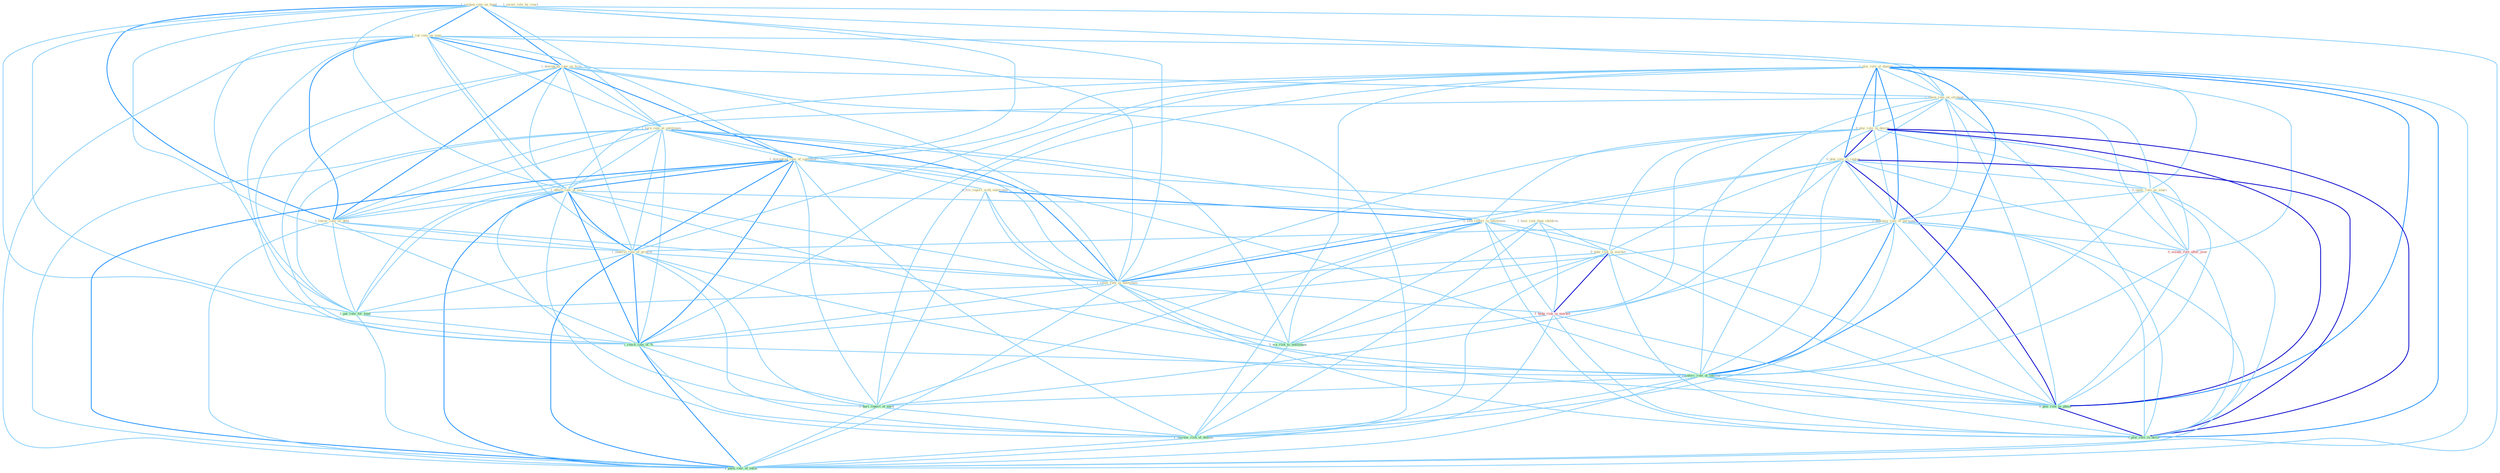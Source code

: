 Graph G{ 
    node
    [shape=polygon,style=filled,width=.5,height=.06,color="#BDFCC9",fixedsize=true,fontsize=4,
    fontcolor="#2f4f4f"];
    {node
    [color="#ffffe0", fontcolor="#8b7d6b"] "1_reckon_rate_on_bond " "1_await_rule_by_court " "1_cut_rate_on_loan " "1_downgrad_rate_on_firm " "1_plai_role_of_dummi " "1_taken_role_on_strategi " "1_turn_rate_at_entitynam " "1_face_risk_than_children " "1_downgrad_rate_of_subsidiari " "0_plai_role_in_design " "0_plai_role_in_region " "0_file_report_with_entitynam " "0_ignor_role_as_sourc " "1_affect_rate_of_issu " "1_lower_rate_on_debt " "0_told_report_in_entitynam " "1_downsiz_role_of_parastat " "1_underst_rate_of_growth " "0_take_risk_in_market " "1_relax_rate_in_entitynam "}
{node [color="#fff0f5", fontcolor="#b22222"] "0_assum_role_after_year " "1_hedg_risk_in_market "}
edge [color="#B0E2FF"];

	"1_reckon_rate_on_bond " -- "1_cut_rate_on_loan " [w="2", color="#1e90ff" , len=0.8];
	"1_reckon_rate_on_bond " -- "1_downgrad_rate_on_firm " [w="2", color="#1e90ff" , len=0.8];
	"1_reckon_rate_on_bond " -- "1_taken_role_on_strategi " [w="1", color="#87cefa" ];
	"1_reckon_rate_on_bond " -- "1_turn_rate_at_entitynam " [w="1", color="#87cefa" ];
	"1_reckon_rate_on_bond " -- "1_downgrad_rate_of_subsidiari " [w="1", color="#87cefa" ];
	"1_reckon_rate_on_bond " -- "1_affect_rate_of_issu " [w="1", color="#87cefa" ];
	"1_reckon_rate_on_bond " -- "1_lower_rate_on_debt " [w="2", color="#1e90ff" , len=0.8];
	"1_reckon_rate_on_bond " -- "1_underst_rate_of_growth " [w="1", color="#87cefa" ];
	"1_reckon_rate_on_bond " -- "1_relax_rate_in_entitynam " [w="1", color="#87cefa" ];
	"1_reckon_rate_on_bond " -- "1_pai_rate_for_fund " [w="1", color="#87cefa" ];
	"1_reckon_rate_on_bond " -- "1_reach_rate_of_% " [w="1", color="#87cefa" ];
	"1_reckon_rate_on_bond " -- "1_push_rate_of_inflat " [w="1", color="#87cefa" ];
	"1_cut_rate_on_loan " -- "1_downgrad_rate_on_firm " [w="2", color="#1e90ff" , len=0.8];
	"1_cut_rate_on_loan " -- "1_taken_role_on_strategi " [w="1", color="#87cefa" ];
	"1_cut_rate_on_loan " -- "1_turn_rate_at_entitynam " [w="1", color="#87cefa" ];
	"1_cut_rate_on_loan " -- "1_downgrad_rate_of_subsidiari " [w="1", color="#87cefa" ];
	"1_cut_rate_on_loan " -- "1_affect_rate_of_issu " [w="1", color="#87cefa" ];
	"1_cut_rate_on_loan " -- "1_lower_rate_on_debt " [w="2", color="#1e90ff" , len=0.8];
	"1_cut_rate_on_loan " -- "1_underst_rate_of_growth " [w="1", color="#87cefa" ];
	"1_cut_rate_on_loan " -- "1_relax_rate_in_entitynam " [w="1", color="#87cefa" ];
	"1_cut_rate_on_loan " -- "1_pai_rate_for_fund " [w="1", color="#87cefa" ];
	"1_cut_rate_on_loan " -- "1_reach_rate_of_% " [w="1", color="#87cefa" ];
	"1_cut_rate_on_loan " -- "1_push_rate_of_inflat " [w="1", color="#87cefa" ];
	"1_downgrad_rate_on_firm " -- "1_taken_role_on_strategi " [w="1", color="#87cefa" ];
	"1_downgrad_rate_on_firm " -- "1_turn_rate_at_entitynam " [w="1", color="#87cefa" ];
	"1_downgrad_rate_on_firm " -- "1_downgrad_rate_of_subsidiari " [w="2", color="#1e90ff" , len=0.8];
	"1_downgrad_rate_on_firm " -- "1_affect_rate_of_issu " [w="1", color="#87cefa" ];
	"1_downgrad_rate_on_firm " -- "1_lower_rate_on_debt " [w="2", color="#1e90ff" , len=0.8];
	"1_downgrad_rate_on_firm " -- "1_underst_rate_of_growth " [w="1", color="#87cefa" ];
	"1_downgrad_rate_on_firm " -- "1_relax_rate_in_entitynam " [w="1", color="#87cefa" ];
	"1_downgrad_rate_on_firm " -- "1_pai_rate_for_fund " [w="1", color="#87cefa" ];
	"1_downgrad_rate_on_firm " -- "1_reach_rate_of_% " [w="1", color="#87cefa" ];
	"1_downgrad_rate_on_firm " -- "1_push_rate_of_inflat " [w="1", color="#87cefa" ];
	"1_plai_role_of_dummi " -- "1_taken_role_on_strategi " [w="1", color="#87cefa" ];
	"1_plai_role_of_dummi " -- "1_downgrad_rate_of_subsidiari " [w="1", color="#87cefa" ];
	"1_plai_role_of_dummi " -- "0_plai_role_in_design " [w="2", color="#1e90ff" , len=0.8];
	"1_plai_role_of_dummi " -- "0_plai_role_in_region " [w="2", color="#1e90ff" , len=0.8];
	"1_plai_role_of_dummi " -- "0_ignor_role_as_sourc " [w="1", color="#87cefa" ];
	"1_plai_role_of_dummi " -- "1_affect_rate_of_issu " [w="1", color="#87cefa" ];
	"1_plai_role_of_dummi " -- "1_downsiz_role_of_parastat " [w="2", color="#1e90ff" , len=0.8];
	"1_plai_role_of_dummi " -- "1_underst_rate_of_growth " [w="1", color="#87cefa" ];
	"1_plai_role_of_dummi " -- "0_assum_role_after_year " [w="1", color="#87cefa" ];
	"1_plai_role_of_dummi " -- "1_reach_rate_of_% " [w="1", color="#87cefa" ];
	"1_plai_role_of_dummi " -- "1_reinforc_role_of_institut " [w="2", color="#1e90ff" , len=0.8];
	"1_plai_role_of_dummi " -- "0_plai_role_in_phase " [w="2", color="#1e90ff" , len=0.8];
	"1_plai_role_of_dummi " -- "1_hurt_report_of_earn " [w="1", color="#87cefa" ];
	"1_plai_role_of_dummi " -- "1_increas_risk_of_default " [w="1", color="#87cefa" ];
	"1_plai_role_of_dummi " -- "0_plai_role_in_decis " [w="2", color="#1e90ff" , len=0.8];
	"1_plai_role_of_dummi " -- "1_push_rate_of_inflat " [w="1", color="#87cefa" ];
	"1_taken_role_on_strategi " -- "0_plai_role_in_design " [w="1", color="#87cefa" ];
	"1_taken_role_on_strategi " -- "0_plai_role_in_region " [w="1", color="#87cefa" ];
	"1_taken_role_on_strategi " -- "0_ignor_role_as_sourc " [w="1", color="#87cefa" ];
	"1_taken_role_on_strategi " -- "1_lower_rate_on_debt " [w="1", color="#87cefa" ];
	"1_taken_role_on_strategi " -- "1_downsiz_role_of_parastat " [w="1", color="#87cefa" ];
	"1_taken_role_on_strategi " -- "0_assum_role_after_year " [w="1", color="#87cefa" ];
	"1_taken_role_on_strategi " -- "1_reinforc_role_of_institut " [w="1", color="#87cefa" ];
	"1_taken_role_on_strategi " -- "0_plai_role_in_phase " [w="1", color="#87cefa" ];
	"1_taken_role_on_strategi " -- "0_plai_role_in_decis " [w="1", color="#87cefa" ];
	"1_turn_rate_at_entitynam " -- "1_downgrad_rate_of_subsidiari " [w="1", color="#87cefa" ];
	"1_turn_rate_at_entitynam " -- "0_file_report_with_entitynam " [w="1", color="#87cefa" ];
	"1_turn_rate_at_entitynam " -- "1_affect_rate_of_issu " [w="1", color="#87cefa" ];
	"1_turn_rate_at_entitynam " -- "1_lower_rate_on_debt " [w="1", color="#87cefa" ];
	"1_turn_rate_at_entitynam " -- "0_told_report_in_entitynam " [w="1", color="#87cefa" ];
	"1_turn_rate_at_entitynam " -- "1_underst_rate_of_growth " [w="1", color="#87cefa" ];
	"1_turn_rate_at_entitynam " -- "1_relax_rate_in_entitynam " [w="2", color="#1e90ff" , len=0.8];
	"1_turn_rate_at_entitynam " -- "1_pai_rate_for_fund " [w="1", color="#87cefa" ];
	"1_turn_rate_at_entitynam " -- "1_reach_rate_of_% " [w="1", color="#87cefa" ];
	"1_turn_rate_at_entitynam " -- "1_wa_risk_to_entitynam " [w="1", color="#87cefa" ];
	"1_turn_rate_at_entitynam " -- "1_push_rate_of_inflat " [w="1", color="#87cefa" ];
	"1_face_risk_than_children " -- "0_take_risk_in_market " [w="1", color="#87cefa" ];
	"1_face_risk_than_children " -- "1_hedg_risk_in_market " [w="1", color="#87cefa" ];
	"1_face_risk_than_children " -- "1_wa_risk_to_entitynam " [w="1", color="#87cefa" ];
	"1_face_risk_than_children " -- "1_increas_risk_of_default " [w="1", color="#87cefa" ];
	"1_downgrad_rate_of_subsidiari " -- "1_affect_rate_of_issu " [w="2", color="#1e90ff" , len=0.8];
	"1_downgrad_rate_of_subsidiari " -- "1_lower_rate_on_debt " [w="1", color="#87cefa" ];
	"1_downgrad_rate_of_subsidiari " -- "1_downsiz_role_of_parastat " [w="1", color="#87cefa" ];
	"1_downgrad_rate_of_subsidiari " -- "1_underst_rate_of_growth " [w="2", color="#1e90ff" , len=0.8];
	"1_downgrad_rate_of_subsidiari " -- "1_relax_rate_in_entitynam " [w="1", color="#87cefa" ];
	"1_downgrad_rate_of_subsidiari " -- "1_pai_rate_for_fund " [w="1", color="#87cefa" ];
	"1_downgrad_rate_of_subsidiari " -- "1_reach_rate_of_% " [w="2", color="#1e90ff" , len=0.8];
	"1_downgrad_rate_of_subsidiari " -- "1_reinforc_role_of_institut " [w="1", color="#87cefa" ];
	"1_downgrad_rate_of_subsidiari " -- "1_hurt_report_of_earn " [w="1", color="#87cefa" ];
	"1_downgrad_rate_of_subsidiari " -- "1_increas_risk_of_default " [w="1", color="#87cefa" ];
	"1_downgrad_rate_of_subsidiari " -- "1_push_rate_of_inflat " [w="2", color="#1e90ff" , len=0.8];
	"0_plai_role_in_design " -- "0_plai_role_in_region " [w="3", color="#0000cd" , len=0.6];
	"0_plai_role_in_design " -- "0_ignor_role_as_sourc " [w="1", color="#87cefa" ];
	"0_plai_role_in_design " -- "0_told_report_in_entitynam " [w="1", color="#87cefa" ];
	"0_plai_role_in_design " -- "1_downsiz_role_of_parastat " [w="1", color="#87cefa" ];
	"0_plai_role_in_design " -- "0_take_risk_in_market " [w="1", color="#87cefa" ];
	"0_plai_role_in_design " -- "1_relax_rate_in_entitynam " [w="1", color="#87cefa" ];
	"0_plai_role_in_design " -- "0_assum_role_after_year " [w="1", color="#87cefa" ];
	"0_plai_role_in_design " -- "1_hedg_risk_in_market " [w="1", color="#87cefa" ];
	"0_plai_role_in_design " -- "1_reinforc_role_of_institut " [w="1", color="#87cefa" ];
	"0_plai_role_in_design " -- "0_plai_role_in_phase " [w="3", color="#0000cd" , len=0.6];
	"0_plai_role_in_design " -- "0_plai_role_in_decis " [w="3", color="#0000cd" , len=0.6];
	"0_plai_role_in_region " -- "0_ignor_role_as_sourc " [w="1", color="#87cefa" ];
	"0_plai_role_in_region " -- "0_told_report_in_entitynam " [w="1", color="#87cefa" ];
	"0_plai_role_in_region " -- "1_downsiz_role_of_parastat " [w="1", color="#87cefa" ];
	"0_plai_role_in_region " -- "0_take_risk_in_market " [w="1", color="#87cefa" ];
	"0_plai_role_in_region " -- "1_relax_rate_in_entitynam " [w="1", color="#87cefa" ];
	"0_plai_role_in_region " -- "0_assum_role_after_year " [w="1", color="#87cefa" ];
	"0_plai_role_in_region " -- "1_hedg_risk_in_market " [w="1", color="#87cefa" ];
	"0_plai_role_in_region " -- "1_reinforc_role_of_institut " [w="1", color="#87cefa" ];
	"0_plai_role_in_region " -- "0_plai_role_in_phase " [w="3", color="#0000cd" , len=0.6];
	"0_plai_role_in_region " -- "0_plai_role_in_decis " [w="3", color="#0000cd" , len=0.6];
	"0_file_report_with_entitynam " -- "0_told_report_in_entitynam " [w="2", color="#1e90ff" , len=0.8];
	"0_file_report_with_entitynam " -- "1_relax_rate_in_entitynam " [w="1", color="#87cefa" ];
	"0_file_report_with_entitynam " -- "1_wa_risk_to_entitynam " [w="1", color="#87cefa" ];
	"0_file_report_with_entitynam " -- "1_hurt_report_of_earn " [w="1", color="#87cefa" ];
	"0_ignor_role_as_sourc " -- "1_downsiz_role_of_parastat " [w="1", color="#87cefa" ];
	"0_ignor_role_as_sourc " -- "0_assum_role_after_year " [w="1", color="#87cefa" ];
	"0_ignor_role_as_sourc " -- "1_reinforc_role_of_institut " [w="1", color="#87cefa" ];
	"0_ignor_role_as_sourc " -- "0_plai_role_in_phase " [w="1", color="#87cefa" ];
	"0_ignor_role_as_sourc " -- "0_plai_role_in_decis " [w="1", color="#87cefa" ];
	"1_affect_rate_of_issu " -- "1_lower_rate_on_debt " [w="1", color="#87cefa" ];
	"1_affect_rate_of_issu " -- "1_downsiz_role_of_parastat " [w="1", color="#87cefa" ];
	"1_affect_rate_of_issu " -- "1_underst_rate_of_growth " [w="2", color="#1e90ff" , len=0.8];
	"1_affect_rate_of_issu " -- "1_relax_rate_in_entitynam " [w="1", color="#87cefa" ];
	"1_affect_rate_of_issu " -- "1_pai_rate_for_fund " [w="1", color="#87cefa" ];
	"1_affect_rate_of_issu " -- "1_reach_rate_of_% " [w="2", color="#1e90ff" , len=0.8];
	"1_affect_rate_of_issu " -- "1_reinforc_role_of_institut " [w="1", color="#87cefa" ];
	"1_affect_rate_of_issu " -- "1_hurt_report_of_earn " [w="1", color="#87cefa" ];
	"1_affect_rate_of_issu " -- "1_increas_risk_of_default " [w="1", color="#87cefa" ];
	"1_affect_rate_of_issu " -- "1_push_rate_of_inflat " [w="2", color="#1e90ff" , len=0.8];
	"1_lower_rate_on_debt " -- "1_underst_rate_of_growth " [w="1", color="#87cefa" ];
	"1_lower_rate_on_debt " -- "1_relax_rate_in_entitynam " [w="1", color="#87cefa" ];
	"1_lower_rate_on_debt " -- "1_pai_rate_for_fund " [w="1", color="#87cefa" ];
	"1_lower_rate_on_debt " -- "1_reach_rate_of_% " [w="1", color="#87cefa" ];
	"1_lower_rate_on_debt " -- "1_push_rate_of_inflat " [w="1", color="#87cefa" ];
	"0_told_report_in_entitynam " -- "0_take_risk_in_market " [w="1", color="#87cefa" ];
	"0_told_report_in_entitynam " -- "1_relax_rate_in_entitynam " [w="2", color="#1e90ff" , len=0.8];
	"0_told_report_in_entitynam " -- "1_hedg_risk_in_market " [w="1", color="#87cefa" ];
	"0_told_report_in_entitynam " -- "1_wa_risk_to_entitynam " [w="1", color="#87cefa" ];
	"0_told_report_in_entitynam " -- "0_plai_role_in_phase " [w="1", color="#87cefa" ];
	"0_told_report_in_entitynam " -- "1_hurt_report_of_earn " [w="1", color="#87cefa" ];
	"0_told_report_in_entitynam " -- "0_plai_role_in_decis " [w="1", color="#87cefa" ];
	"1_downsiz_role_of_parastat " -- "1_underst_rate_of_growth " [w="1", color="#87cefa" ];
	"1_downsiz_role_of_parastat " -- "0_assum_role_after_year " [w="1", color="#87cefa" ];
	"1_downsiz_role_of_parastat " -- "1_reach_rate_of_% " [w="1", color="#87cefa" ];
	"1_downsiz_role_of_parastat " -- "1_reinforc_role_of_institut " [w="2", color="#1e90ff" , len=0.8];
	"1_downsiz_role_of_parastat " -- "0_plai_role_in_phase " [w="1", color="#87cefa" ];
	"1_downsiz_role_of_parastat " -- "1_hurt_report_of_earn " [w="1", color="#87cefa" ];
	"1_downsiz_role_of_parastat " -- "1_increas_risk_of_default " [w="1", color="#87cefa" ];
	"1_downsiz_role_of_parastat " -- "0_plai_role_in_decis " [w="1", color="#87cefa" ];
	"1_downsiz_role_of_parastat " -- "1_push_rate_of_inflat " [w="1", color="#87cefa" ];
	"1_underst_rate_of_growth " -- "1_relax_rate_in_entitynam " [w="1", color="#87cefa" ];
	"1_underst_rate_of_growth " -- "1_pai_rate_for_fund " [w="1", color="#87cefa" ];
	"1_underst_rate_of_growth " -- "1_reach_rate_of_% " [w="2", color="#1e90ff" , len=0.8];
	"1_underst_rate_of_growth " -- "1_reinforc_role_of_institut " [w="1", color="#87cefa" ];
	"1_underst_rate_of_growth " -- "1_hurt_report_of_earn " [w="1", color="#87cefa" ];
	"1_underst_rate_of_growth " -- "1_increas_risk_of_default " [w="1", color="#87cefa" ];
	"1_underst_rate_of_growth " -- "1_push_rate_of_inflat " [w="2", color="#1e90ff" , len=0.8];
	"0_take_risk_in_market " -- "1_relax_rate_in_entitynam " [w="1", color="#87cefa" ];
	"0_take_risk_in_market " -- "1_hedg_risk_in_market " [w="3", color="#0000cd" , len=0.6];
	"0_take_risk_in_market " -- "1_wa_risk_to_entitynam " [w="1", color="#87cefa" ];
	"0_take_risk_in_market " -- "0_plai_role_in_phase " [w="1", color="#87cefa" ];
	"0_take_risk_in_market " -- "1_increas_risk_of_default " [w="1", color="#87cefa" ];
	"0_take_risk_in_market " -- "0_plai_role_in_decis " [w="1", color="#87cefa" ];
	"1_relax_rate_in_entitynam " -- "1_hedg_risk_in_market " [w="1", color="#87cefa" ];
	"1_relax_rate_in_entitynam " -- "1_pai_rate_for_fund " [w="1", color="#87cefa" ];
	"1_relax_rate_in_entitynam " -- "1_reach_rate_of_% " [w="1", color="#87cefa" ];
	"1_relax_rate_in_entitynam " -- "1_wa_risk_to_entitynam " [w="1", color="#87cefa" ];
	"1_relax_rate_in_entitynam " -- "0_plai_role_in_phase " [w="1", color="#87cefa" ];
	"1_relax_rate_in_entitynam " -- "0_plai_role_in_decis " [w="1", color="#87cefa" ];
	"1_relax_rate_in_entitynam " -- "1_push_rate_of_inflat " [w="1", color="#87cefa" ];
	"0_assum_role_after_year " -- "1_reinforc_role_of_institut " [w="1", color="#87cefa" ];
	"0_assum_role_after_year " -- "0_plai_role_in_phase " [w="1", color="#87cefa" ];
	"0_assum_role_after_year " -- "0_plai_role_in_decis " [w="1", color="#87cefa" ];
	"1_hedg_risk_in_market " -- "1_wa_risk_to_entitynam " [w="1", color="#87cefa" ];
	"1_hedg_risk_in_market " -- "0_plai_role_in_phase " [w="1", color="#87cefa" ];
	"1_hedg_risk_in_market " -- "1_increas_risk_of_default " [w="1", color="#87cefa" ];
	"1_hedg_risk_in_market " -- "0_plai_role_in_decis " [w="1", color="#87cefa" ];
	"1_pai_rate_for_fund " -- "1_reach_rate_of_% " [w="1", color="#87cefa" ];
	"1_pai_rate_for_fund " -- "1_push_rate_of_inflat " [w="1", color="#87cefa" ];
	"1_reach_rate_of_% " -- "1_reinforc_role_of_institut " [w="1", color="#87cefa" ];
	"1_reach_rate_of_% " -- "1_hurt_report_of_earn " [w="1", color="#87cefa" ];
	"1_reach_rate_of_% " -- "1_increas_risk_of_default " [w="1", color="#87cefa" ];
	"1_reach_rate_of_% " -- "1_push_rate_of_inflat " [w="2", color="#1e90ff" , len=0.8];
	"1_reinforc_role_of_institut " -- "0_plai_role_in_phase " [w="1", color="#87cefa" ];
	"1_reinforc_role_of_institut " -- "1_hurt_report_of_earn " [w="1", color="#87cefa" ];
	"1_reinforc_role_of_institut " -- "1_increas_risk_of_default " [w="1", color="#87cefa" ];
	"1_reinforc_role_of_institut " -- "0_plai_role_in_decis " [w="1", color="#87cefa" ];
	"1_reinforc_role_of_institut " -- "1_push_rate_of_inflat " [w="1", color="#87cefa" ];
	"1_wa_risk_to_entitynam " -- "1_increas_risk_of_default " [w="1", color="#87cefa" ];
	"0_plai_role_in_phase " -- "0_plai_role_in_decis " [w="3", color="#0000cd" , len=0.6];
	"1_hurt_report_of_earn " -- "1_increas_risk_of_default " [w="1", color="#87cefa" ];
	"1_hurt_report_of_earn " -- "1_push_rate_of_inflat " [w="1", color="#87cefa" ];
	"1_increas_risk_of_default " -- "1_push_rate_of_inflat " [w="1", color="#87cefa" ];
}